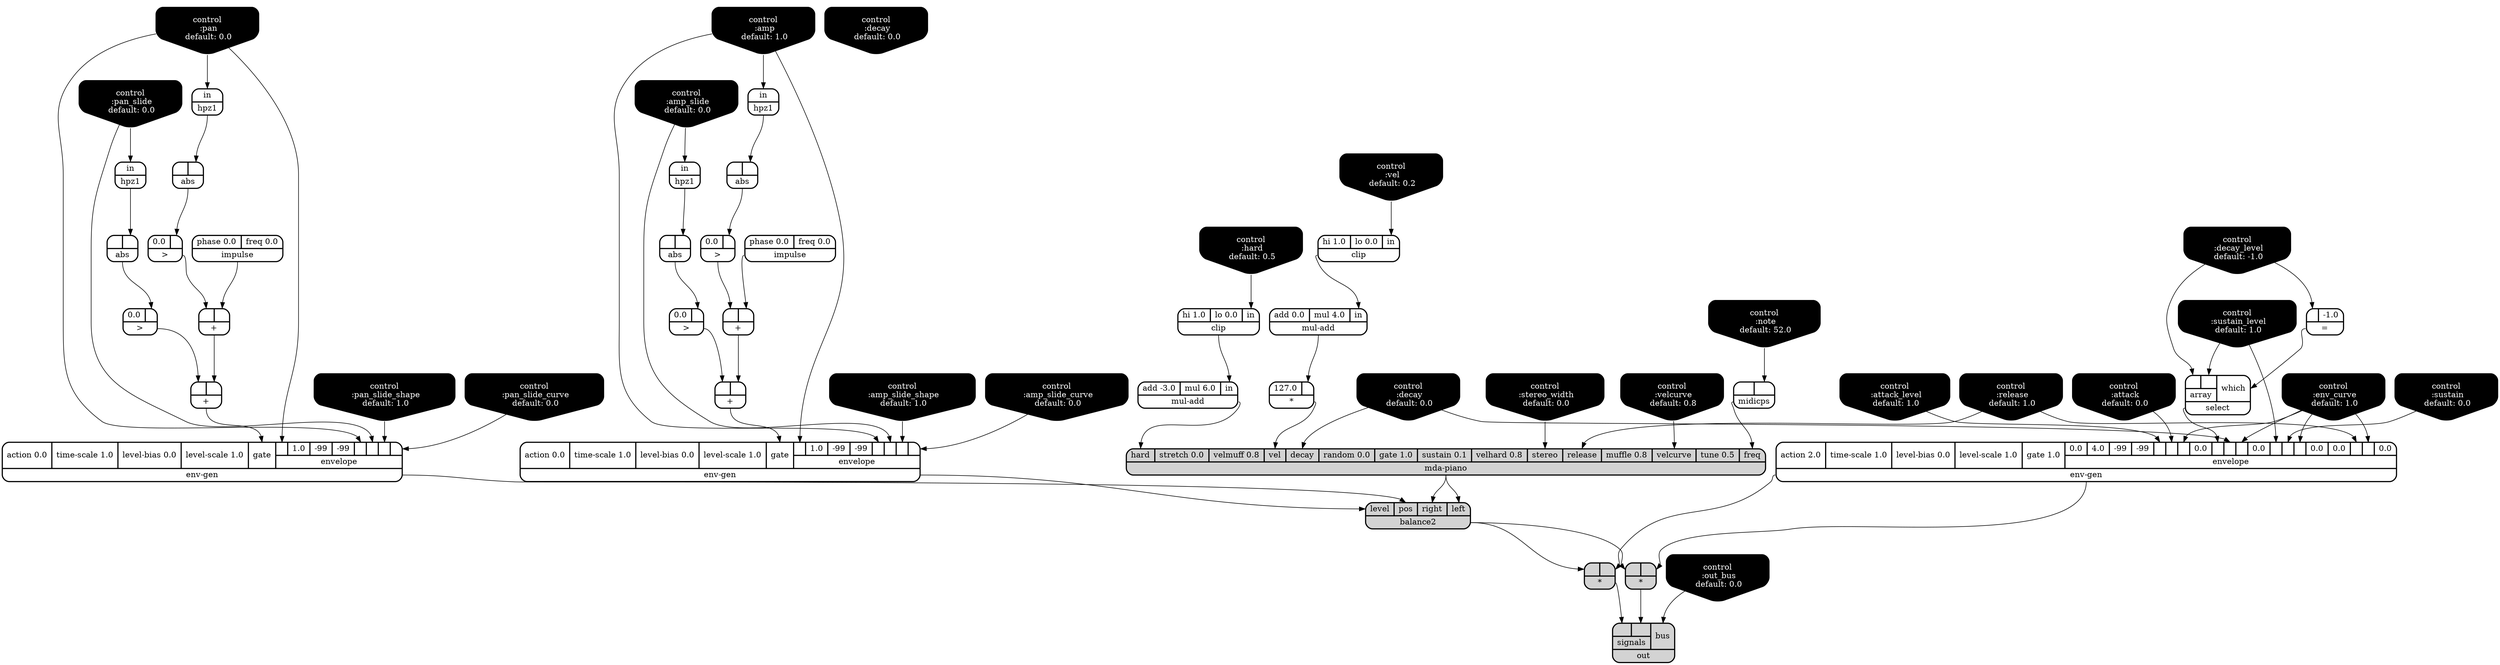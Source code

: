 digraph synthdef {
32 [label = "{{ <b> 127.0|<a> } |<__UG_NAME__>* }" style="bold, rounded" shape=record rankdir=LR];
54 [label = "{{ <b> |<a> } |<__UG_NAME__>* }" style="filled, bold, rounded"  shape=record rankdir=LR];
55 [label = "{{ <b> |<a> } |<__UG_NAME__>* }" style="filled, bold, rounded"  shape=record rankdir=LR];
27 [label = "{{ <b> |<a> } |<__UG_NAME__>+ }" style="bold, rounded" shape=record rankdir=LR];
39 [label = "{{ <b> |<a> } |<__UG_NAME__>+ }" style="bold, rounded" shape=record rankdir=LR];
50 [label = "{{ <b> |<a> } |<__UG_NAME__>+ }" style="bold, rounded" shape=record rankdir=LR];
51 [label = "{{ <b> |<a> } |<__UG_NAME__>+ }" style="bold, rounded" shape=record rankdir=LR];
43 [label = "{{ <b> |<a> -1.0} |<__UG_NAME__>= }" style="bold, rounded" shape=record rankdir=LR];
26 [label = "{{ <b> 0.0|<a> } |<__UG_NAME__>\> }" style="bold, rounded" shape=record rankdir=LR];
38 [label = "{{ <b> 0.0|<a> } |<__UG_NAME__>\> }" style="bold, rounded" shape=record rankdir=LR];
47 [label = "{{ <b> 0.0|<a> } |<__UG_NAME__>\> }" style="bold, rounded" shape=record rankdir=LR];
49 [label = "{{ <b> 0.0|<a> } |<__UG_NAME__>\> }" style="bold, rounded" shape=record rankdir=LR];
25 [label = "{{ <b> |<a> } |<__UG_NAME__>abs }" style="bold, rounded" shape=record rankdir=LR];
34 [label = "{{ <b> |<a> } |<__UG_NAME__>abs }" style="bold, rounded" shape=record rankdir=LR];
37 [label = "{{ <b> |<a> } |<__UG_NAME__>abs }" style="bold, rounded" shape=record rankdir=LR];
46 [label = "{{ <b> |<a> } |<__UG_NAME__>abs }" style="bold, rounded" shape=record rankdir=LR];
53 [label = "{{ <level> level|<pos> pos|<right> right|<left> left} |<__UG_NAME__>balance2 }" style="filled, bold, rounded"  shape=record rankdir=LR];
30 [label = "{{ <hi> hi 1.0|<lo> lo 0.0|<in> in} |<__UG_NAME__>clip }" style="bold, rounded" shape=record rankdir=LR];
35 [label = "{{ <hi> hi 1.0|<lo> lo 0.0|<in> in} |<__UG_NAME__>clip }" style="bold, rounded" shape=record rankdir=LR];
0 [label = "control
 :note
 default: 52.0" shape=invhouse style="rounded, filled, bold" fillcolor=black fontcolor=white ]; 
1 [label = "control
 :amp
 default: 1.0" shape=invhouse style="rounded, filled, bold" fillcolor=black fontcolor=white ]; 
2 [label = "control
 :amp_slide
 default: 0.0" shape=invhouse style="rounded, filled, bold" fillcolor=black fontcolor=white ]; 
3 [label = "control
 :amp_slide_shape
 default: 1.0" shape=invhouse style="rounded, filled, bold" fillcolor=black fontcolor=white ]; 
4 [label = "control
 :amp_slide_curve
 default: 0.0" shape=invhouse style="rounded, filled, bold" fillcolor=black fontcolor=white ]; 
5 [label = "control
 :pan
 default: 0.0" shape=invhouse style="rounded, filled, bold" fillcolor=black fontcolor=white ]; 
6 [label = "control
 :pan_slide
 default: 0.0" shape=invhouse style="rounded, filled, bold" fillcolor=black fontcolor=white ]; 
7 [label = "control
 :pan_slide_shape
 default: 1.0" shape=invhouse style="rounded, filled, bold" fillcolor=black fontcolor=white ]; 
8 [label = "control
 :pan_slide_curve
 default: 0.0" shape=invhouse style="rounded, filled, bold" fillcolor=black fontcolor=white ]; 
9 [label = "control
 :attack
 default: 0.0" shape=invhouse style="rounded, filled, bold" fillcolor=black fontcolor=white ]; 
10 [label = "control
 :decay
 default: 0.0" shape=invhouse style="rounded, filled, bold" fillcolor=black fontcolor=white ]; 
11 [label = "control
 :sustain
 default: 0.0" shape=invhouse style="rounded, filled, bold" fillcolor=black fontcolor=white ]; 
12 [label = "control
 :release
 default: 1.0" shape=invhouse style="rounded, filled, bold" fillcolor=black fontcolor=white ]; 
13 [label = "control
 :attack_level
 default: 1.0" shape=invhouse style="rounded, filled, bold" fillcolor=black fontcolor=white ]; 
14 [label = "control
 :decay_level
 default: -1.0" shape=invhouse style="rounded, filled, bold" fillcolor=black fontcolor=white ]; 
15 [label = "control
 :sustain_level
 default: 1.0" shape=invhouse style="rounded, filled, bold" fillcolor=black fontcolor=white ]; 
16 [label = "control
 :env_curve
 default: 1.0" shape=invhouse style="rounded, filled, bold" fillcolor=black fontcolor=white ]; 
17 [label = "control
 :vel
 default: 0.2" shape=invhouse style="rounded, filled, bold" fillcolor=black fontcolor=white ]; 
18 [label = "control
 :decay
 default: 0.0" shape=invhouse style="rounded, filled, bold" fillcolor=black fontcolor=white ]; 
19 [label = "control
 :hard
 default: 0.5" shape=invhouse style="rounded, filled, bold" fillcolor=black fontcolor=white ]; 
20 [label = "control
 :velcurve
 default: 0.8" shape=invhouse style="rounded, filled, bold" fillcolor=black fontcolor=white ]; 
21 [label = "control
 :stereo_width
 default: 0.0" shape=invhouse style="rounded, filled, bold" fillcolor=black fontcolor=white ]; 
22 [label = "control
 :out_bus
 default: 0.0" shape=invhouse style="rounded, filled, bold" fillcolor=black fontcolor=white ]; 
40 [label = "{{ <action> action 0.0|<time____scale> time-scale 1.0|<level____bias> level-bias 0.0|<level____scale> level-scale 1.0|<gate> gate|{{<envelope___control___0>|1.0|-99|-99|<envelope___control___4>|<envelope___control___5>|<envelope___control___6>|<envelope___control___7>}|envelope}} |<__UG_NAME__>env-gen }" style="bold, rounded" shape=record rankdir=LR];
45 [label = "{{ <action> action 2.0|<time____scale> time-scale 1.0|<level____bias> level-bias 0.0|<level____scale> level-scale 1.0|<gate> gate 1.0|{{0.0|4.0|-99|-99|<envelope___control___4>|<envelope___control___5>|<envelope___control___6>|0.0|<envelope___select___8>|<envelope___control___9>|<envelope___control___10>|0.0|<envelope___control___12>|<envelope___control___13>|<envelope___control___14>|0.0|0.0|<envelope___control___17>|<envelope___control___18>|0.0}|envelope}} |<__UG_NAME__>env-gen }" style="bold, rounded" shape=record rankdir=LR];
52 [label = "{{ <action> action 0.0|<time____scale> time-scale 1.0|<level____bias> level-bias 0.0|<level____scale> level-scale 1.0|<gate> gate|{{<envelope___control___0>|1.0|-99|-99|<envelope___control___4>|<envelope___control___5>|<envelope___control___6>|<envelope___control___7>}|envelope}} |<__UG_NAME__>env-gen }" style="bold, rounded" shape=record rankdir=LR];
24 [label = "{{ <in> in} |<__UG_NAME__>hpz1 }" style="bold, rounded" shape=record rankdir=LR];
28 [label = "{{ <in> in} |<__UG_NAME__>hpz1 }" style="bold, rounded" shape=record rankdir=LR];
33 [label = "{{ <in> in} |<__UG_NAME__>hpz1 }" style="bold, rounded" shape=record rankdir=LR];
36 [label = "{{ <in> in} |<__UG_NAME__>hpz1 }" style="bold, rounded" shape=record rankdir=LR];
23 [label = "{{ <phase> phase 0.0|<freq> freq 0.0} |<__UG_NAME__>impulse }" style="bold, rounded" shape=record rankdir=LR];
48 [label = "{{ <phase> phase 0.0|<freq> freq 0.0} |<__UG_NAME__>impulse }" style="bold, rounded" shape=record rankdir=LR];
42 [label = "{{ <hard> hard|<stretch> stretch 0.0|<velmuff> velmuff 0.8|<vel> vel|<decay> decay|<random> random 0.0|<gate> gate 1.0|<sustain> sustain 0.1|<velhard> velhard 0.8|<stereo> stereo|<release> release|<muffle> muffle 0.8|<velcurve> velcurve|<tune> tune 0.5|<freq> freq} |<__UG_NAME__>mda-piano }" style="filled, bold, rounded"  shape=record rankdir=LR];
29 [label = "{{ <b> |<a> } |<__UG_NAME__>midicps }" style="bold, rounded" shape=record rankdir=LR];
31 [label = "{{ <add> add 0.0|<mul> mul 4.0|<in> in} |<__UG_NAME__>mul-add }" style="bold, rounded" shape=record rankdir=LR];
41 [label = "{{ <add> add -3.0|<mul> mul 6.0|<in> in} |<__UG_NAME__>mul-add }" style="bold, rounded" shape=record rankdir=LR];
56 [label = "{{ {{<signals___binary____op____u____gen___0>|<signals___binary____op____u____gen___1>}|signals}|<bus> bus} |<__UG_NAME__>out }" style="filled, bold, rounded"  shape=record rankdir=LR];
44 [label = "{{ {{<array___control___0>|<array___control___1>}|array}|<which> which} |<__UG_NAME__>select }" style="bold, rounded" shape=record rankdir=LR];

31:__UG_NAME__ -> 32:a ;
45:__UG_NAME__ -> 54:a ;
53:__UG_NAME__ -> 54:b ;
45:__UG_NAME__ -> 55:a ;
53:__UG_NAME__ -> 55:b ;
23:__UG_NAME__ -> 27:a ;
26:__UG_NAME__ -> 27:b ;
27:__UG_NAME__ -> 39:a ;
38:__UG_NAME__ -> 39:b ;
48:__UG_NAME__ -> 50:a ;
49:__UG_NAME__ -> 50:b ;
50:__UG_NAME__ -> 51:a ;
47:__UG_NAME__ -> 51:b ;
14:__UG_NAME__ -> 43:b ;
25:__UG_NAME__ -> 26:a ;
37:__UG_NAME__ -> 38:a ;
46:__UG_NAME__ -> 47:a ;
34:__UG_NAME__ -> 49:a ;
24:__UG_NAME__ -> 25:a ;
33:__UG_NAME__ -> 34:a ;
36:__UG_NAME__ -> 37:a ;
28:__UG_NAME__ -> 46:a ;
42:__UG_NAME__ -> 53:left ;
42:__UG_NAME__ -> 53:right ;
40:__UG_NAME__ -> 53:pos ;
52:__UG_NAME__ -> 53:level ;
17:__UG_NAME__ -> 30:in ;
19:__UG_NAME__ -> 35:in ;
5:__UG_NAME__ -> 40:envelope___control___0 ;
5:__UG_NAME__ -> 40:envelope___control___4 ;
6:__UG_NAME__ -> 40:envelope___control___5 ;
7:__UG_NAME__ -> 40:envelope___control___6 ;
8:__UG_NAME__ -> 40:envelope___control___7 ;
39:__UG_NAME__ -> 40:gate ;
13:__UG_NAME__ -> 45:envelope___control___4 ;
9:__UG_NAME__ -> 45:envelope___control___5 ;
16:__UG_NAME__ -> 45:envelope___control___6 ;
44:__UG_NAME__ -> 45:envelope___select___8 ;
10:__UG_NAME__ -> 45:envelope___control___9 ;
16:__UG_NAME__ -> 45:envelope___control___10 ;
15:__UG_NAME__ -> 45:envelope___control___12 ;
11:__UG_NAME__ -> 45:envelope___control___13 ;
16:__UG_NAME__ -> 45:envelope___control___14 ;
12:__UG_NAME__ -> 45:envelope___control___17 ;
16:__UG_NAME__ -> 45:envelope___control___18 ;
1:__UG_NAME__ -> 52:envelope___control___0 ;
1:__UG_NAME__ -> 52:envelope___control___4 ;
2:__UG_NAME__ -> 52:envelope___control___5 ;
3:__UG_NAME__ -> 52:envelope___control___6 ;
4:__UG_NAME__ -> 52:envelope___control___7 ;
51:__UG_NAME__ -> 52:gate ;
5:__UG_NAME__ -> 24:in ;
2:__UG_NAME__ -> 28:in ;
1:__UG_NAME__ -> 33:in ;
6:__UG_NAME__ -> 36:in ;
29:__UG_NAME__ -> 42:freq ;
20:__UG_NAME__ -> 42:velcurve ;
12:__UG_NAME__ -> 42:release ;
21:__UG_NAME__ -> 42:stereo ;
10:__UG_NAME__ -> 42:decay ;
32:__UG_NAME__ -> 42:vel ;
41:__UG_NAME__ -> 42:hard ;
0:__UG_NAME__ -> 29:a ;
30:__UG_NAME__ -> 31:in ;
35:__UG_NAME__ -> 41:in ;
22:__UG_NAME__ -> 56:bus ;
54:__UG_NAME__ -> 56:signals___binary____op____u____gen___0 ;
55:__UG_NAME__ -> 56:signals___binary____op____u____gen___1 ;
43:__UG_NAME__ -> 44:which ;
14:__UG_NAME__ -> 44:array___control___0 ;
15:__UG_NAME__ -> 44:array___control___1 ;

}